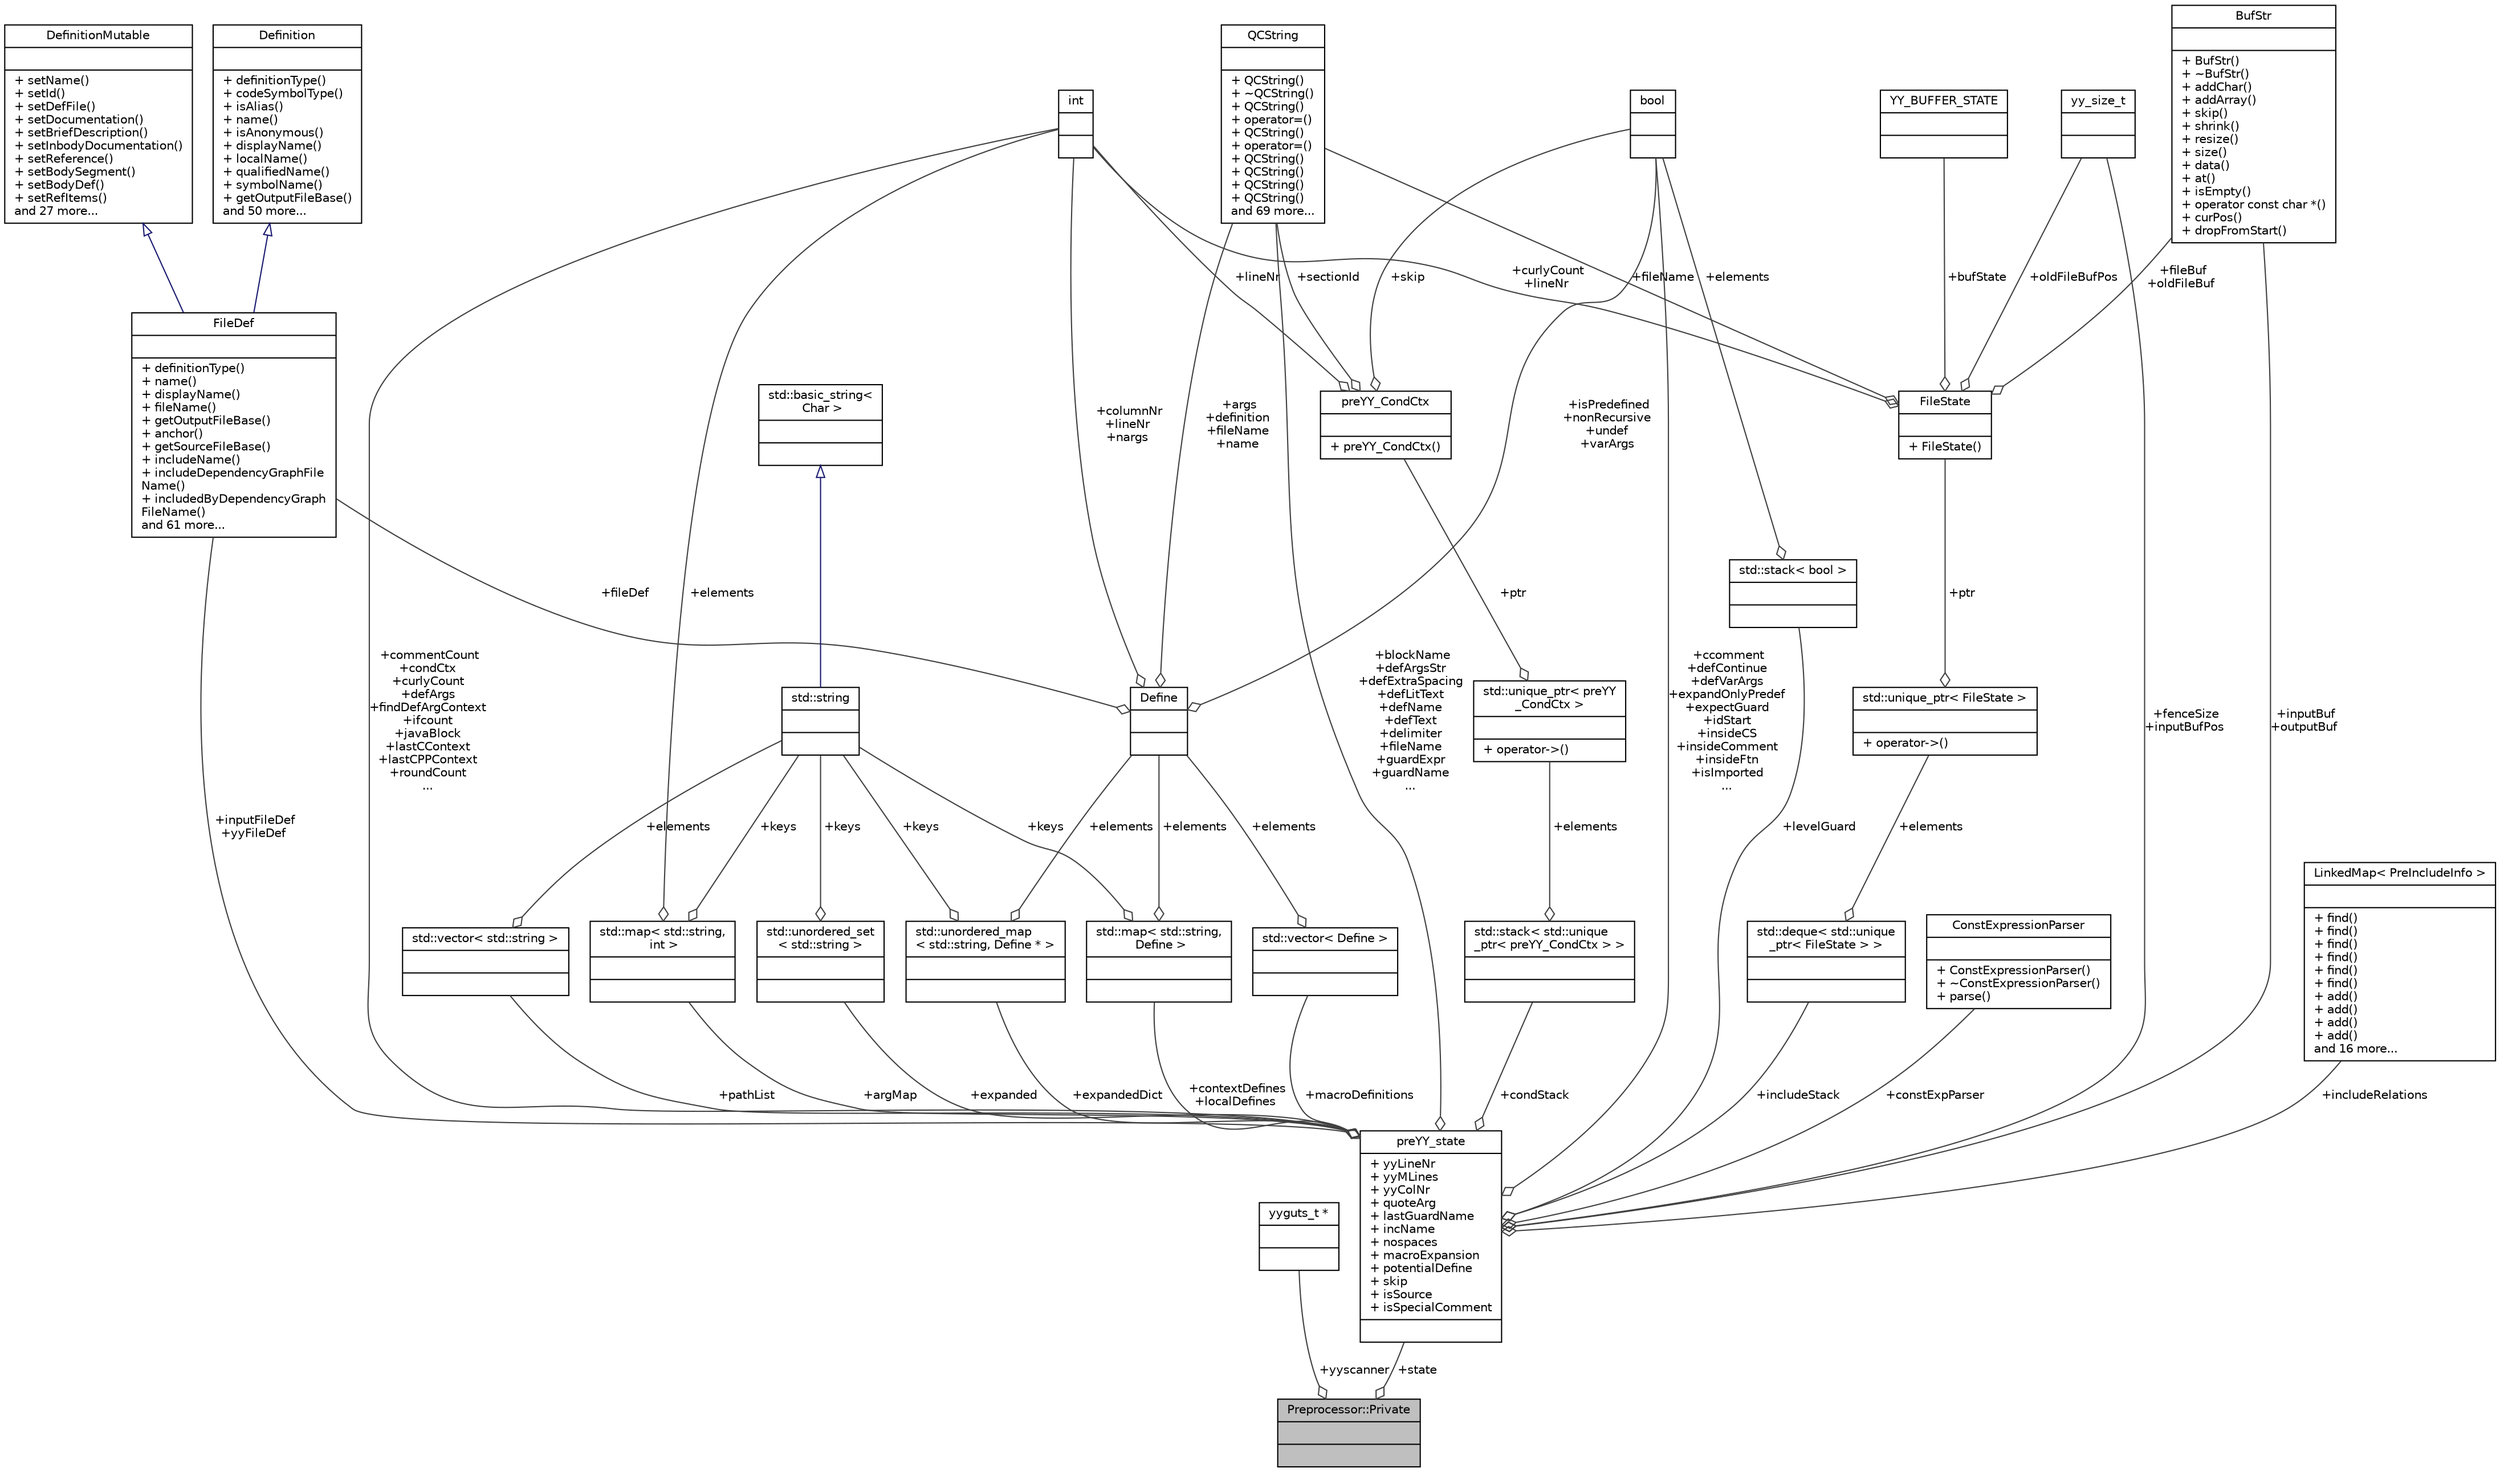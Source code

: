 digraph "Preprocessor::Private"
{
 // LATEX_PDF_SIZE
  edge [fontname="Helvetica",fontsize="10",labelfontname="Helvetica",labelfontsize="10"];
  node [fontname="Helvetica",fontsize="10",shape=record];
  Node1 [label="{Preprocessor::Private\n||}",height=0.2,width=0.4,color="black", fillcolor="grey75", style="filled", fontcolor="black",tooltip=" "];
  Node2 -> Node1 [color="grey25",fontsize="10",style="solid",label=" +yyscanner" ,arrowhead="odiamond",fontname="Helvetica"];
  Node2 [label="{yyguts_t *\n||}",height=0.2,width=0.4,color="black", fillcolor="white", style="filled",tooltip=" "];
  Node3 -> Node1 [color="grey25",fontsize="10",style="solid",label=" +state" ,arrowhead="odiamond",fontname="Helvetica"];
  Node3 [label="{preYY_state\n|+ yyLineNr\l+ yyMLines\l+ yyColNr\l+ quoteArg\l+ lastGuardName\l+ incName\l+ nospaces\l+ macroExpansion\l+ potentialDefine\l+ skip\l+ isSource\l+ isSpecialComment\l|}",height=0.2,width=0.4,color="black", fillcolor="white", style="filled",URL="$structpreYY__state.html",tooltip=" "];
  Node4 -> Node3 [color="grey25",fontsize="10",style="solid",label=" +commentCount\n+condCtx\n+curlyCount\n+defArgs\n+findDefArgContext\n+ifcount\n+javaBlock\n+lastCContext\n+lastCPPContext\n+roundCount\n..." ,arrowhead="odiamond",fontname="Helvetica"];
  Node4 [label="{int\n||}",height=0.2,width=0.4,color="black", fillcolor="white", style="filled",URL="$classint.html",tooltip=" "];
  Node5 -> Node3 [color="grey25",fontsize="10",style="solid",label=" +blockName\n+defArgsStr\n+defExtraSpacing\n+defLitText\n+defName\n+defText\n+delimiter\n+fileName\n+guardExpr\n+guardName\n..." ,arrowhead="odiamond",fontname="Helvetica"];
  Node5 [label="{QCString\n||+ QCString()\l+ ~QCString()\l+ QCString()\l+ operator=()\l+ QCString()\l+ operator=()\l+ QCString()\l+ QCString()\l+ QCString()\l+ QCString()\land 69 more...\l}",height=0.2,width=0.4,color="black", fillcolor="white", style="filled",URL="$classQCString.html",tooltip=" "];
  Node6 -> Node3 [color="grey25",fontsize="10",style="solid",label=" +inputFileDef\n+yyFileDef" ,arrowhead="odiamond",fontname="Helvetica"];
  Node6 [label="{FileDef\n||+ definitionType()\l+ name()\l+ displayName()\l+ fileName()\l+ getOutputFileBase()\l+ anchor()\l+ getSourceFileBase()\l+ includeName()\l+ includeDependencyGraphFile\lName()\l+ includedByDependencyGraph\lFileName()\land 61 more...\l}",height=0.2,width=0.4,color="black", fillcolor="white", style="filled",URL="$classFileDef.html",tooltip=" "];
  Node7 -> Node6 [dir="back",color="midnightblue",fontsize="10",style="solid",arrowtail="onormal",fontname="Helvetica"];
  Node7 [label="{DefinitionMutable\n||+ setName()\l+ setId()\l+ setDefFile()\l+ setDocumentation()\l+ setBriefDescription()\l+ setInbodyDocumentation()\l+ setReference()\l+ setBodySegment()\l+ setBodyDef()\l+ setRefItems()\land 27 more...\l}",height=0.2,width=0.4,color="black", fillcolor="white", style="filled",URL="$classDefinitionMutable.html",tooltip=" "];
  Node8 -> Node6 [dir="back",color="midnightblue",fontsize="10",style="solid",arrowtail="onormal",fontname="Helvetica"];
  Node8 [label="{Definition\n||+ definitionType()\l+ codeSymbolType()\l+ isAlias()\l+ name()\l+ isAnonymous()\l+ displayName()\l+ localName()\l+ qualifiedName()\l+ symbolName()\l+ getOutputFileBase()\land 50 more...\l}",height=0.2,width=0.4,color="black", fillcolor="white", style="filled",URL="$classDefinition.html",tooltip=" "];
  Node9 -> Node3 [color="grey25",fontsize="10",style="solid",label=" +ccomment\n+defContinue\n+defVarArgs\n+expandOnlyPredef\n+expectGuard\n+idStart\n+insideCS\n+insideComment\n+insideFtn\n+isImported\n..." ,arrowhead="odiamond",fontname="Helvetica"];
  Node9 [label="{bool\n||}",height=0.2,width=0.4,color="black", fillcolor="white", style="filled",tooltip=" "];
  Node10 -> Node3 [color="grey25",fontsize="10",style="solid",label=" +inputBuf\n+outputBuf" ,arrowhead="odiamond",fontname="Helvetica"];
  Node10 [label="{BufStr\n||+ BufStr()\l+ ~BufStr()\l+ addChar()\l+ addArray()\l+ skip()\l+ shrink()\l+ resize()\l+ size()\l+ data()\l+ at()\l+ isEmpty()\l+ operator const char *()\l+ curPos()\l+ dropFromStart()\l}",height=0.2,width=0.4,color="black", fillcolor="white", style="filled",URL="$classBufStr.html",tooltip="Buffer used to store strings."];
  Node11 -> Node3 [color="grey25",fontsize="10",style="solid",label=" +fenceSize\n+inputBufPos" ,arrowhead="odiamond",fontname="Helvetica"];
  Node11 [label="{yy_size_t\n||}",height=0.2,width=0.4,color="black", fillcolor="white", style="filled",tooltip=" "];
  Node12 -> Node3 [color="grey25",fontsize="10",style="solid",label=" +pathList" ,arrowhead="odiamond",fontname="Helvetica"];
  Node12 [label="{std::vector\< std::string \>\n||}",height=0.2,width=0.4,color="black", fillcolor="white", style="filled",tooltip=" "];
  Node13 -> Node12 [color="grey25",fontsize="10",style="solid",label=" +elements" ,arrowhead="odiamond",fontname="Helvetica"];
  Node13 [label="{std::string\n||}",height=0.2,width=0.4,color="black", fillcolor="white", style="filled",tooltip=" "];
  Node14 -> Node13 [dir="back",color="midnightblue",fontsize="10",style="solid",arrowtail="onormal",fontname="Helvetica"];
  Node14 [label="{std::basic_string\<\l Char \>\n||}",height=0.2,width=0.4,color="black", fillcolor="white", style="filled",tooltip=" "];
  Node15 -> Node3 [color="grey25",fontsize="10",style="solid",label=" +argMap" ,arrowhead="odiamond",fontname="Helvetica"];
  Node15 [label="{std::map\< std::string,\l int \>\n||}",height=0.2,width=0.4,color="black", fillcolor="white", style="filled",tooltip=" "];
  Node13 -> Node15 [color="grey25",fontsize="10",style="solid",label=" +keys" ,arrowhead="odiamond",fontname="Helvetica"];
  Node4 -> Node15 [color="grey25",fontsize="10",style="solid",label=" +elements" ,arrowhead="odiamond",fontname="Helvetica"];
  Node16 -> Node3 [color="grey25",fontsize="10",style="solid",label=" +levelGuard" ,arrowhead="odiamond",fontname="Helvetica"];
  Node16 [label="{std::stack\< bool \>\n||}",height=0.2,width=0.4,color="black", fillcolor="white", style="filled",tooltip=" "];
  Node9 -> Node16 [color="grey25",fontsize="10",style="solid",label=" +elements" ,arrowhead="odiamond",fontname="Helvetica"];
  Node17 -> Node3 [color="grey25",fontsize="10",style="solid",label=" +condStack" ,arrowhead="odiamond",fontname="Helvetica"];
  Node17 [label="{std::stack\< std::unique\l_ptr\< preYY_CondCtx \> \>\n||}",height=0.2,width=0.4,color="black", fillcolor="white", style="filled",tooltip=" "];
  Node18 -> Node17 [color="grey25",fontsize="10",style="solid",label=" +elements" ,arrowhead="odiamond",fontname="Helvetica"];
  Node18 [label="{std::unique_ptr\< preYY\l_CondCtx \>\n||+ operator-\>()\l}",height=0.2,width=0.4,color="black", fillcolor="white", style="filled",tooltip=" "];
  Node19 -> Node18 [color="grey25",fontsize="10",style="solid",label=" +ptr" ,arrowhead="odiamond",fontname="Helvetica"];
  Node19 [label="{preYY_CondCtx\n||+ preYY_CondCtx()\l}",height=0.2,width=0.4,color="black", fillcolor="white", style="filled",URL="$structpreYY__CondCtx.html",tooltip=" "];
  Node4 -> Node19 [color="grey25",fontsize="10",style="solid",label=" +lineNr" ,arrowhead="odiamond",fontname="Helvetica"];
  Node5 -> Node19 [color="grey25",fontsize="10",style="solid",label=" +sectionId" ,arrowhead="odiamond",fontname="Helvetica"];
  Node9 -> Node19 [color="grey25",fontsize="10",style="solid",label=" +skip" ,arrowhead="odiamond",fontname="Helvetica"];
  Node20 -> Node3 [color="grey25",fontsize="10",style="solid",label=" +includeStack" ,arrowhead="odiamond",fontname="Helvetica"];
  Node20 [label="{std::deque\< std::unique\l_ptr\< FileState \> \>\n||}",height=0.2,width=0.4,color="black", fillcolor="white", style="filled",tooltip=" "];
  Node21 -> Node20 [color="grey25",fontsize="10",style="solid",label=" +elements" ,arrowhead="odiamond",fontname="Helvetica"];
  Node21 [label="{std::unique_ptr\< FileState \>\n||+ operator-\>()\l}",height=0.2,width=0.4,color="black", fillcolor="white", style="filled",tooltip=" "];
  Node22 -> Node21 [color="grey25",fontsize="10",style="solid",label=" +ptr" ,arrowhead="odiamond",fontname="Helvetica"];
  Node22 [label="{FileState\n||+ FileState()\l}",height=0.2,width=0.4,color="black", fillcolor="white", style="filled",URL="$structFileState.html",tooltip=" "];
  Node4 -> Node22 [color="grey25",fontsize="10",style="solid",label=" +curlyCount\n+lineNr" ,arrowhead="odiamond",fontname="Helvetica"];
  Node10 -> Node22 [color="grey25",fontsize="10",style="solid",label=" +fileBuf\n+oldFileBuf" ,arrowhead="odiamond",fontname="Helvetica"];
  Node11 -> Node22 [color="grey25",fontsize="10",style="solid",label=" +oldFileBufPos" ,arrowhead="odiamond",fontname="Helvetica"];
  Node23 -> Node22 [color="grey25",fontsize="10",style="solid",label=" +bufState" ,arrowhead="odiamond",fontname="Helvetica"];
  Node23 [label="{YY_BUFFER_STATE\n||}",height=0.2,width=0.4,color="black", fillcolor="white", style="filled",tooltip=" "];
  Node5 -> Node22 [color="grey25",fontsize="10",style="solid",label=" +fileName" ,arrowhead="odiamond",fontname="Helvetica"];
  Node24 -> Node3 [color="grey25",fontsize="10",style="solid",label=" +expandedDict" ,arrowhead="odiamond",fontname="Helvetica"];
  Node24 [label="{std::unordered_map\l\< std::string, Define * \>\n||}",height=0.2,width=0.4,color="black", fillcolor="white", style="filled",tooltip=" "];
  Node13 -> Node24 [color="grey25",fontsize="10",style="solid",label=" +keys" ,arrowhead="odiamond",fontname="Helvetica"];
  Node25 -> Node24 [color="grey25",fontsize="10",style="solid",label=" +elements" ,arrowhead="odiamond",fontname="Helvetica"];
  Node25 [label="{Define\n||}",height=0.2,width=0.4,color="black", fillcolor="white", style="filled",URL="$classDefine.html",tooltip=" "];
  Node5 -> Node25 [color="grey25",fontsize="10",style="solid",label=" +args\n+definition\n+fileName\n+name" ,arrowhead="odiamond",fontname="Helvetica"];
  Node6 -> Node25 [color="grey25",fontsize="10",style="solid",label=" +fileDef" ,arrowhead="odiamond",fontname="Helvetica"];
  Node4 -> Node25 [color="grey25",fontsize="10",style="solid",label=" +columnNr\n+lineNr\n+nargs" ,arrowhead="odiamond",fontname="Helvetica"];
  Node9 -> Node25 [color="grey25",fontsize="10",style="solid",label=" +isPredefined\n+nonRecursive\n+undef\n+varArgs" ,arrowhead="odiamond",fontname="Helvetica"];
  Node26 -> Node3 [color="grey25",fontsize="10",style="solid",label=" +expanded" ,arrowhead="odiamond",fontname="Helvetica"];
  Node26 [label="{std::unordered_set\l\< std::string \>\n||}",height=0.2,width=0.4,color="black", fillcolor="white", style="filled",tooltip=" "];
  Node13 -> Node26 [color="grey25",fontsize="10",style="solid",label=" +keys" ,arrowhead="odiamond",fontname="Helvetica"];
  Node27 -> Node3 [color="grey25",fontsize="10",style="solid",label=" +constExpParser" ,arrowhead="odiamond",fontname="Helvetica"];
  Node27 [label="{ConstExpressionParser\n||+ ConstExpressionParser()\l+ ~ConstExpressionParser()\l+ parse()\l}",height=0.2,width=0.4,color="black", fillcolor="white", style="filled",URL="$classConstExpressionParser.html",tooltip=" "];
  Node28 -> Node3 [color="grey25",fontsize="10",style="solid",label=" +contextDefines\n+localDefines" ,arrowhead="odiamond",fontname="Helvetica"];
  Node28 [label="{std::map\< std::string,\l Define \>\n||}",height=0.2,width=0.4,color="black", fillcolor="white", style="filled",tooltip=" "];
  Node13 -> Node28 [color="grey25",fontsize="10",style="solid",label=" +keys" ,arrowhead="odiamond",fontname="Helvetica"];
  Node25 -> Node28 [color="grey25",fontsize="10",style="solid",label=" +elements" ,arrowhead="odiamond",fontname="Helvetica"];
  Node29 -> Node3 [color="grey25",fontsize="10",style="solid",label=" +macroDefinitions" ,arrowhead="odiamond",fontname="Helvetica"];
  Node29 [label="{std::vector\< Define \>\n||}",height=0.2,width=0.4,color="black", fillcolor="white", style="filled",tooltip=" "];
  Node25 -> Node29 [color="grey25",fontsize="10",style="solid",label=" +elements" ,arrowhead="odiamond",fontname="Helvetica"];
  Node30 -> Node3 [color="grey25",fontsize="10",style="solid",label=" +includeRelations" ,arrowhead="odiamond",fontname="Helvetica"];
  Node30 [label="{LinkedMap\< PreIncludeInfo \>\n||+ find()\l+ find()\l+ find()\l+ find()\l+ find()\l+ find()\l+ add()\l+ add()\l+ add()\l+ add()\land 16 more...\l}",height=0.2,width=0.4,color="black", fillcolor="white", style="filled",URL="$classLinkedMap.html",tooltip=" "];
}
